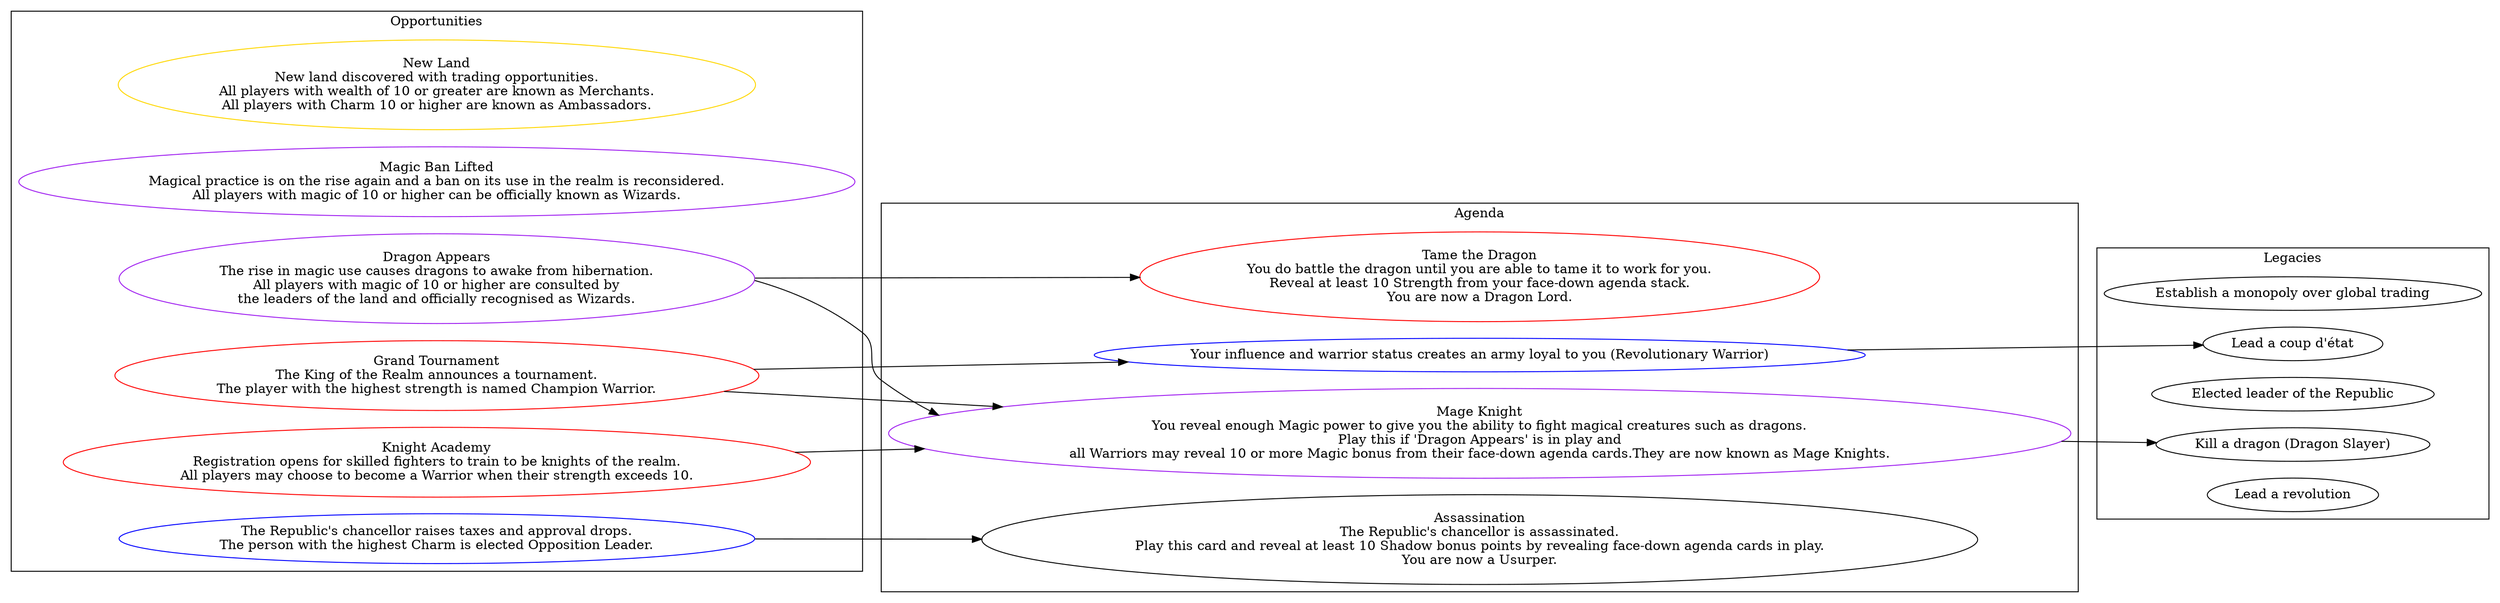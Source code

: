 digraph g {
    rankdir=LR;

    // Opportunities
    subgraph cluster_opportunities {
        label="Opportunities";
        trading [color=gold,label="New Land\nNew land discovered with trading opportunities.\nAll players with wealth of 10 or greater are known as Merchants.\nAll players with Charm 10 or higher are known as Ambassadors."];
        magic_legal [color=purple,label="Magic Ban Lifted\nMagical practice is on the rise again and a ban on its use in the realm is reconsidered.\nAll players with magic of 10 or higher can be officially known as Wizards."];
        dragon_appears [color=purple,label="Dragon Appears\nThe rise in magic use causes dragons to awake from hibernation.\nAll players with magic of 10 or higher are consulted by\nthe leaders of the land and officially recognised as Wizards."];
        champion_warrior [color=red,label="Grand Tournament\nThe King of the Realm announces a tournament.\nThe player with the highest strength is named Champion Warrior."];
        unpopular_leader [color=blue,label="The Republic's chancellor raises taxes and approval drops.\nThe person with the highest Charm is elected Opposition Leader."];
        knight_academy [color=red,label="Knight Academy\nRegistration opens for skilled fighters to train to be knights of the realm.\nAll players may choose to become a Warrior when their strength exceeds 10."];
    }

    // Agenda
    subgraph cluster_agenda {
        label="Agenda";
        dragon_quest [color=purple,label="Mage Knight\nYou reveal enough Magic power to give you the ability to fight magical creatures such as dragons.\nPlay this if 'Dragon Appears' is in play and\nall Warriors may reveal 10 or more Magic bonus from their face-down agenda cards.\They are now known as Mage Knights."];
        underground_rebellion [color=blue,label="Your influence and warrior status creates an army loyal to you (Revolutionary Warrior)"];
        assassination [color=black,label="Assassination\nThe Republic's chancellor is assassinated.\nPlay this card and reveal at least 10 Shadow bonus points by revealing face-down agenda cards in play.\nYou are now a Usurper."];
        tame_dragon [color=red,label="Tame the Dragon\nYou do battle the dragon until you are able to tame it to work for you.\nReveal at least 10 Strength from your face-down agenda stack.\nYou are now a Dragon Lord."];
    }

    // Legacies
    subgraph cluster_legacies {
        label="Legacies";
        monopoly [label="Establish a monopoly over global trading"];
        slay_dragon [label="Kill a dragon (Dragon Slayer)"];
        elected [label="Elected leader of the Republic"];
        coup [label="Lead a coup d'état"];
        revolution [label="Lead a revolution"];
    }

    // Paths
    dragon_appears -> dragon_quest;
    dragon_appears -> tame_dragon;
    dragon_quest -> slay_dragon;
    knight_academy -> dragon_quest;
    champion_warrior -> dragon_quest;
    champion_warrior -> underground_rebellion;
    underground_rebellion -> coup;
    unpopular_leader -> assassination;
}

